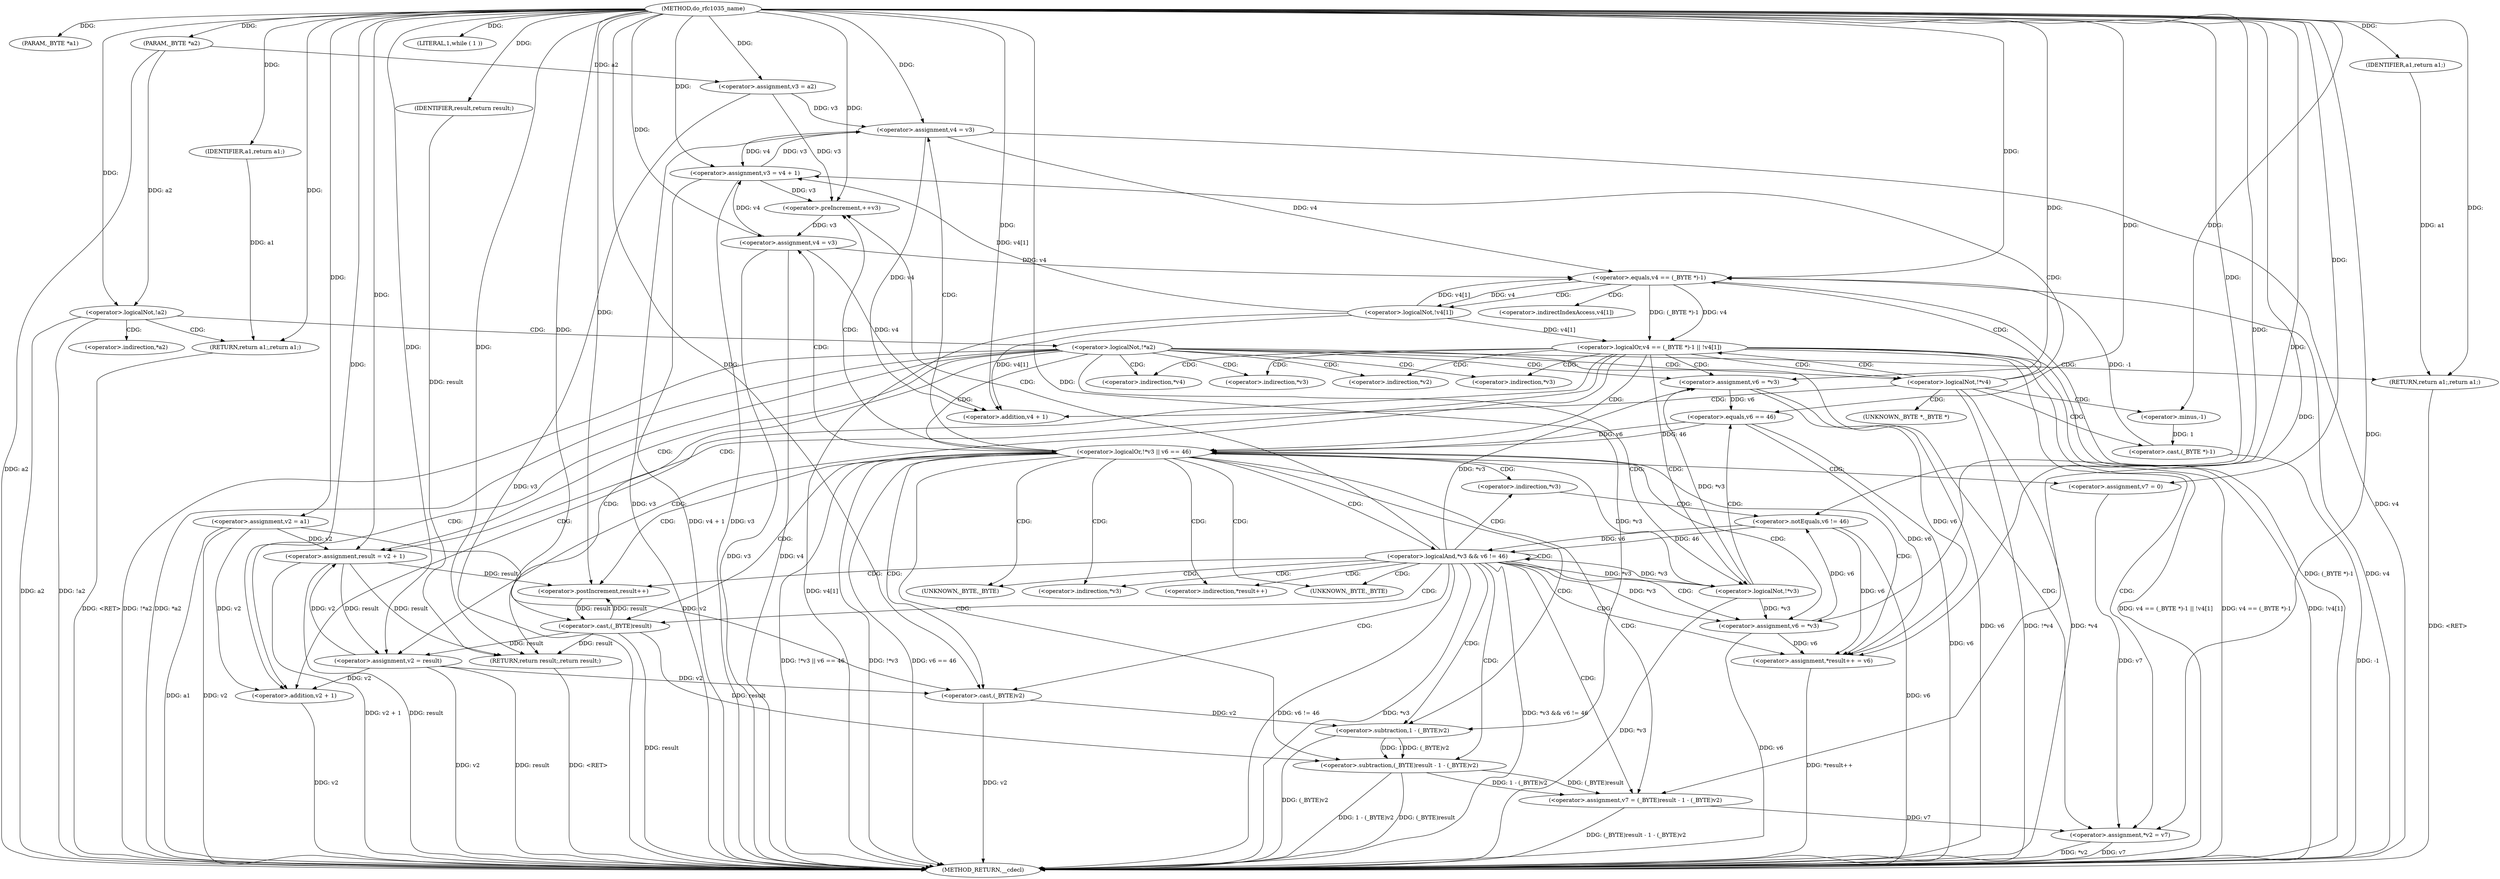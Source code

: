 digraph do_rfc1035_name {  
"1000107" [label = "(METHOD,do_rfc1035_name)" ]
"1000228" [label = "(METHOD_RETURN,__cdecl)" ]
"1000108" [label = "(PARAM,_BYTE *a1)" ]
"1000109" [label = "(PARAM,_BYTE *a2)" ]
"1000117" [label = "(<operator>.assignment,v2 = a1)" ]
"1000120" [label = "(<operator>.assignment,v3 = a2)" ]
"1000124" [label = "(<operator>.logicalNot,!a2)" ]
"1000126" [label = "(RETURN,return a1;,return a1;)" ]
"1000127" [label = "(IDENTIFIER,a1,return a1;)" ]
"1000129" [label = "(<operator>.logicalNot,!*a2)" ]
"1000132" [label = "(RETURN,return a1;,return a1;)" ]
"1000133" [label = "(IDENTIFIER,a1,return a1;)" ]
"1000135" [label = "(LITERAL,1,while ( 1 ))" ]
"1000137" [label = "(<operator>.assignment,result = v2 + 1)" ]
"1000139" [label = "(<operator>.addition,v2 + 1)" ]
"1000142" [label = "(<operator>.assignment,v6 = *v3)" ]
"1000147" [label = "(<operator>.logicalOr,!*v3 || v6 == 46)" ]
"1000148" [label = "(<operator>.logicalNot,!*v3)" ]
"1000151" [label = "(<operator>.equals,v6 == 46)" ]
"1000155" [label = "(<operator>.assignment,v4 = v3)" ]
"1000158" [label = "(<operator>.assignment,v7 = 0)" ]
"1000165" [label = "(<operator>.assignment,*result++ = v6)" ]
"1000167" [label = "(<operator>.postIncrement,result++)" ]
"1000170" [label = "(<operator>.preIncrement,++v3)" ]
"1000172" [label = "(<operator>.assignment,v7 = (_BYTE)result - 1 - (_BYTE)v2)" ]
"1000174" [label = "(<operator>.subtraction,(_BYTE)result - 1 - (_BYTE)v2)" ]
"1000175" [label = "(<operator>.cast,(_BYTE)result)" ]
"1000178" [label = "(<operator>.subtraction,1 - (_BYTE)v2)" ]
"1000180" [label = "(<operator>.cast,(_BYTE)v2)" ]
"1000183" [label = "(<operator>.assignment,v6 = *v3)" ]
"1000187" [label = "(<operator>.logicalAnd,*v3 && v6 != 46)" ]
"1000190" [label = "(<operator>.notEquals,v6 != 46)" ]
"1000193" [label = "(<operator>.assignment,v4 = v3)" ]
"1000196" [label = "(<operator>.assignment,*v2 = v7)" ]
"1000201" [label = "(<operator>.logicalNot,!*v4)" ]
"1000205" [label = "(<operator>.assignment,v3 = v4 + 1)" ]
"1000207" [label = "(<operator>.addition,v4 + 1)" ]
"1000211" [label = "(<operator>.logicalOr,v4 == (_BYTE *)-1 || !v4[1])" ]
"1000212" [label = "(<operator>.equals,v4 == (_BYTE *)-1)" ]
"1000214" [label = "(<operator>.cast,(_BYTE *)-1)" ]
"1000216" [label = "(<operator>.minus,-1)" ]
"1000218" [label = "(<operator>.logicalNot,!v4[1])" ]
"1000223" [label = "(<operator>.assignment,v2 = result)" ]
"1000226" [label = "(RETURN,return result;,return result;)" ]
"1000227" [label = "(IDENTIFIER,result,return result;)" ]
"1000130" [label = "(<operator>.indirection,*a2)" ]
"1000144" [label = "(<operator>.indirection,*v3)" ]
"1000149" [label = "(<operator>.indirection,*v3)" ]
"1000166" [label = "(<operator>.indirection,*result++)" ]
"1000176" [label = "(UNKNOWN,_BYTE,_BYTE)" ]
"1000181" [label = "(UNKNOWN,_BYTE,_BYTE)" ]
"1000185" [label = "(<operator>.indirection,*v3)" ]
"1000188" [label = "(<operator>.indirection,*v3)" ]
"1000197" [label = "(<operator>.indirection,*v2)" ]
"1000202" [label = "(<operator>.indirection,*v4)" ]
"1000215" [label = "(UNKNOWN,_BYTE *,_BYTE *)" ]
"1000219" [label = "(<operator>.indirectIndexAccess,v4[1])" ]
  "1000126" -> "1000228"  [ label = "DDG: <RET>"] 
  "1000226" -> "1000228"  [ label = "DDG: <RET>"] 
  "1000137" -> "1000228"  [ label = "DDG: result"] 
  "1000205" -> "1000228"  [ label = "DDG: v4 + 1"] 
  "1000187" -> "1000228"  [ label = "DDG: *v3"] 
  "1000124" -> "1000228"  [ label = "DDG: a2"] 
  "1000187" -> "1000228"  [ label = "DDG: *v3 && v6 != 46"] 
  "1000139" -> "1000228"  [ label = "DDG: v2"] 
  "1000193" -> "1000228"  [ label = "DDG: v3"] 
  "1000211" -> "1000228"  [ label = "DDG: v4 == (_BYTE *)-1"] 
  "1000211" -> "1000228"  [ label = "DDG: !v4[1]"] 
  "1000193" -> "1000228"  [ label = "DDG: v4"] 
  "1000142" -> "1000228"  [ label = "DDG: v6"] 
  "1000190" -> "1000228"  [ label = "DDG: v6"] 
  "1000196" -> "1000228"  [ label = "DDG: v7"] 
  "1000137" -> "1000228"  [ label = "DDG: v2 + 1"] 
  "1000109" -> "1000228"  [ label = "DDG: a2"] 
  "1000165" -> "1000228"  [ label = "DDG: *result++"] 
  "1000172" -> "1000228"  [ label = "DDG: (_BYTE)result - 1 - (_BYTE)v2"] 
  "1000124" -> "1000228"  [ label = "DDG: !a2"] 
  "1000117" -> "1000228"  [ label = "DDG: v2"] 
  "1000183" -> "1000228"  [ label = "DDG: v6"] 
  "1000212" -> "1000228"  [ label = "DDG: v4"] 
  "1000155" -> "1000228"  [ label = "DDG: v3"] 
  "1000174" -> "1000228"  [ label = "DDG: 1 - (_BYTE)v2"] 
  "1000211" -> "1000228"  [ label = "DDG: v4 == (_BYTE *)-1 || !v4[1]"] 
  "1000151" -> "1000228"  [ label = "DDG: v6"] 
  "1000120" -> "1000228"  [ label = "DDG: v3"] 
  "1000129" -> "1000228"  [ label = "DDG: *a2"] 
  "1000212" -> "1000228"  [ label = "DDG: (_BYTE *)-1"] 
  "1000117" -> "1000228"  [ label = "DDG: a1"] 
  "1000223" -> "1000228"  [ label = "DDG: v2"] 
  "1000148" -> "1000228"  [ label = "DDG: *v3"] 
  "1000178" -> "1000228"  [ label = "DDG: (_BYTE)v2"] 
  "1000180" -> "1000228"  [ label = "DDG: v2"] 
  "1000147" -> "1000228"  [ label = "DDG: !*v3 || v6 == 46"] 
  "1000147" -> "1000228"  [ label = "DDG: !*v3"] 
  "1000187" -> "1000228"  [ label = "DDG: v6 != 46"] 
  "1000223" -> "1000228"  [ label = "DDG: result"] 
  "1000155" -> "1000228"  [ label = "DDG: v4"] 
  "1000201" -> "1000228"  [ label = "DDG: !*v4"] 
  "1000205" -> "1000228"  [ label = "DDG: v3"] 
  "1000175" -> "1000228"  [ label = "DDG: result"] 
  "1000214" -> "1000228"  [ label = "DDG: -1"] 
  "1000129" -> "1000228"  [ label = "DDG: !*a2"] 
  "1000174" -> "1000228"  [ label = "DDG: (_BYTE)result"] 
  "1000201" -> "1000228"  [ label = "DDG: *v4"] 
  "1000196" -> "1000228"  [ label = "DDG: *v2"] 
  "1000218" -> "1000228"  [ label = "DDG: v4[1]"] 
  "1000147" -> "1000228"  [ label = "DDG: v6 == 46"] 
  "1000132" -> "1000228"  [ label = "DDG: <RET>"] 
  "1000107" -> "1000108"  [ label = "DDG: "] 
  "1000107" -> "1000109"  [ label = "DDG: "] 
  "1000107" -> "1000117"  [ label = "DDG: "] 
  "1000109" -> "1000120"  [ label = "DDG: a2"] 
  "1000107" -> "1000120"  [ label = "DDG: "] 
  "1000109" -> "1000124"  [ label = "DDG: a2"] 
  "1000107" -> "1000124"  [ label = "DDG: "] 
  "1000127" -> "1000126"  [ label = "DDG: a1"] 
  "1000107" -> "1000126"  [ label = "DDG: "] 
  "1000107" -> "1000127"  [ label = "DDG: "] 
  "1000133" -> "1000132"  [ label = "DDG: a1"] 
  "1000107" -> "1000132"  [ label = "DDG: "] 
  "1000107" -> "1000133"  [ label = "DDG: "] 
  "1000107" -> "1000135"  [ label = "DDG: "] 
  "1000117" -> "1000137"  [ label = "DDG: v2"] 
  "1000223" -> "1000137"  [ label = "DDG: v2"] 
  "1000107" -> "1000137"  [ label = "DDG: "] 
  "1000117" -> "1000139"  [ label = "DDG: v2"] 
  "1000223" -> "1000139"  [ label = "DDG: v2"] 
  "1000107" -> "1000139"  [ label = "DDG: "] 
  "1000148" -> "1000142"  [ label = "DDG: *v3"] 
  "1000187" -> "1000142"  [ label = "DDG: *v3"] 
  "1000107" -> "1000142"  [ label = "DDG: "] 
  "1000148" -> "1000147"  [ label = "DDG: *v3"] 
  "1000187" -> "1000148"  [ label = "DDG: *v3"] 
  "1000151" -> "1000147"  [ label = "DDG: v6"] 
  "1000151" -> "1000147"  [ label = "DDG: 46"] 
  "1000142" -> "1000151"  [ label = "DDG: v6"] 
  "1000107" -> "1000151"  [ label = "DDG: "] 
  "1000120" -> "1000155"  [ label = "DDG: v3"] 
  "1000205" -> "1000155"  [ label = "DDG: v3"] 
  "1000107" -> "1000155"  [ label = "DDG: "] 
  "1000107" -> "1000158"  [ label = "DDG: "] 
  "1000142" -> "1000165"  [ label = "DDG: v6"] 
  "1000190" -> "1000165"  [ label = "DDG: v6"] 
  "1000183" -> "1000165"  [ label = "DDG: v6"] 
  "1000151" -> "1000165"  [ label = "DDG: v6"] 
  "1000107" -> "1000165"  [ label = "DDG: "] 
  "1000137" -> "1000167"  [ label = "DDG: result"] 
  "1000175" -> "1000167"  [ label = "DDG: result"] 
  "1000107" -> "1000167"  [ label = "DDG: "] 
  "1000120" -> "1000170"  [ label = "DDG: v3"] 
  "1000205" -> "1000170"  [ label = "DDG: v3"] 
  "1000107" -> "1000170"  [ label = "DDG: "] 
  "1000174" -> "1000172"  [ label = "DDG: (_BYTE)result"] 
  "1000174" -> "1000172"  [ label = "DDG: 1 - (_BYTE)v2"] 
  "1000107" -> "1000172"  [ label = "DDG: "] 
  "1000175" -> "1000174"  [ label = "DDG: result"] 
  "1000167" -> "1000175"  [ label = "DDG: result"] 
  "1000107" -> "1000175"  [ label = "DDG: "] 
  "1000178" -> "1000174"  [ label = "DDG: 1"] 
  "1000178" -> "1000174"  [ label = "DDG: (_BYTE)v2"] 
  "1000107" -> "1000178"  [ label = "DDG: "] 
  "1000180" -> "1000178"  [ label = "DDG: v2"] 
  "1000107" -> "1000180"  [ label = "DDG: "] 
  "1000117" -> "1000180"  [ label = "DDG: v2"] 
  "1000223" -> "1000180"  [ label = "DDG: v2"] 
  "1000148" -> "1000183"  [ label = "DDG: *v3"] 
  "1000187" -> "1000183"  [ label = "DDG: *v3"] 
  "1000107" -> "1000183"  [ label = "DDG: "] 
  "1000148" -> "1000187"  [ label = "DDG: *v3"] 
  "1000190" -> "1000187"  [ label = "DDG: v6"] 
  "1000190" -> "1000187"  [ label = "DDG: 46"] 
  "1000183" -> "1000190"  [ label = "DDG: v6"] 
  "1000107" -> "1000190"  [ label = "DDG: "] 
  "1000170" -> "1000193"  [ label = "DDG: v3"] 
  "1000107" -> "1000193"  [ label = "DDG: "] 
  "1000158" -> "1000196"  [ label = "DDG: v7"] 
  "1000172" -> "1000196"  [ label = "DDG: v7"] 
  "1000107" -> "1000196"  [ label = "DDG: "] 
  "1000193" -> "1000205"  [ label = "DDG: v4"] 
  "1000155" -> "1000205"  [ label = "DDG: v4"] 
  "1000218" -> "1000205"  [ label = "DDG: v4[1]"] 
  "1000107" -> "1000205"  [ label = "DDG: "] 
  "1000193" -> "1000207"  [ label = "DDG: v4"] 
  "1000155" -> "1000207"  [ label = "DDG: v4"] 
  "1000218" -> "1000207"  [ label = "DDG: v4[1]"] 
  "1000107" -> "1000207"  [ label = "DDG: "] 
  "1000212" -> "1000211"  [ label = "DDG: v4"] 
  "1000212" -> "1000211"  [ label = "DDG: (_BYTE *)-1"] 
  "1000218" -> "1000212"  [ label = "DDG: v4[1]"] 
  "1000107" -> "1000212"  [ label = "DDG: "] 
  "1000193" -> "1000212"  [ label = "DDG: v4"] 
  "1000155" -> "1000212"  [ label = "DDG: v4"] 
  "1000214" -> "1000212"  [ label = "DDG: -1"] 
  "1000216" -> "1000214"  [ label = "DDG: 1"] 
  "1000107" -> "1000216"  [ label = "DDG: "] 
  "1000218" -> "1000211"  [ label = "DDG: v4[1]"] 
  "1000212" -> "1000218"  [ label = "DDG: v4"] 
  "1000137" -> "1000223"  [ label = "DDG: result"] 
  "1000175" -> "1000223"  [ label = "DDG: result"] 
  "1000107" -> "1000223"  [ label = "DDG: "] 
  "1000227" -> "1000226"  [ label = "DDG: result"] 
  "1000137" -> "1000226"  [ label = "DDG: result"] 
  "1000175" -> "1000226"  [ label = "DDG: result"] 
  "1000107" -> "1000226"  [ label = "DDG: "] 
  "1000107" -> "1000227"  [ label = "DDG: "] 
  "1000124" -> "1000126"  [ label = "CDG: "] 
  "1000124" -> "1000130"  [ label = "CDG: "] 
  "1000124" -> "1000129"  [ label = "CDG: "] 
  "1000129" -> "1000226"  [ label = "CDG: "] 
  "1000129" -> "1000132"  [ label = "CDG: "] 
  "1000129" -> "1000202"  [ label = "CDG: "] 
  "1000129" -> "1000201"  [ label = "CDG: "] 
  "1000129" -> "1000197"  [ label = "CDG: "] 
  "1000129" -> "1000196"  [ label = "CDG: "] 
  "1000129" -> "1000144"  [ label = "CDG: "] 
  "1000129" -> "1000142"  [ label = "CDG: "] 
  "1000129" -> "1000139"  [ label = "CDG: "] 
  "1000129" -> "1000137"  [ label = "CDG: "] 
  "1000129" -> "1000149"  [ label = "CDG: "] 
  "1000129" -> "1000148"  [ label = "CDG: "] 
  "1000129" -> "1000147"  [ label = "CDG: "] 
  "1000147" -> "1000176"  [ label = "CDG: "] 
  "1000147" -> "1000175"  [ label = "CDG: "] 
  "1000147" -> "1000174"  [ label = "CDG: "] 
  "1000147" -> "1000172"  [ label = "CDG: "] 
  "1000147" -> "1000170"  [ label = "CDG: "] 
  "1000147" -> "1000167"  [ label = "CDG: "] 
  "1000147" -> "1000166"  [ label = "CDG: "] 
  "1000147" -> "1000165"  [ label = "CDG: "] 
  "1000147" -> "1000188"  [ label = "CDG: "] 
  "1000147" -> "1000187"  [ label = "CDG: "] 
  "1000147" -> "1000185"  [ label = "CDG: "] 
  "1000147" -> "1000183"  [ label = "CDG: "] 
  "1000147" -> "1000181"  [ label = "CDG: "] 
  "1000147" -> "1000180"  [ label = "CDG: "] 
  "1000147" -> "1000178"  [ label = "CDG: "] 
  "1000147" -> "1000193"  [ label = "CDG: "] 
  "1000147" -> "1000158"  [ label = "CDG: "] 
  "1000147" -> "1000155"  [ label = "CDG: "] 
  "1000148" -> "1000151"  [ label = "CDG: "] 
  "1000187" -> "1000176"  [ label = "CDG: "] 
  "1000187" -> "1000175"  [ label = "CDG: "] 
  "1000187" -> "1000174"  [ label = "CDG: "] 
  "1000187" -> "1000172"  [ label = "CDG: "] 
  "1000187" -> "1000170"  [ label = "CDG: "] 
  "1000187" -> "1000167"  [ label = "CDG: "] 
  "1000187" -> "1000166"  [ label = "CDG: "] 
  "1000187" -> "1000165"  [ label = "CDG: "] 
  "1000187" -> "1000188"  [ label = "CDG: "] 
  "1000187" -> "1000187"  [ label = "CDG: "] 
  "1000187" -> "1000185"  [ label = "CDG: "] 
  "1000187" -> "1000183"  [ label = "CDG: "] 
  "1000187" -> "1000181"  [ label = "CDG: "] 
  "1000187" -> "1000180"  [ label = "CDG: "] 
  "1000187" -> "1000178"  [ label = "CDG: "] 
  "1000188" -> "1000190"  [ label = "CDG: "] 
  "1000201" -> "1000207"  [ label = "CDG: "] 
  "1000201" -> "1000205"  [ label = "CDG: "] 
  "1000201" -> "1000216"  [ label = "CDG: "] 
  "1000201" -> "1000215"  [ label = "CDG: "] 
  "1000201" -> "1000214"  [ label = "CDG: "] 
  "1000201" -> "1000212"  [ label = "CDG: "] 
  "1000201" -> "1000211"  [ label = "CDG: "] 
  "1000211" -> "1000223"  [ label = "CDG: "] 
  "1000211" -> "1000202"  [ label = "CDG: "] 
  "1000211" -> "1000201"  [ label = "CDG: "] 
  "1000211" -> "1000197"  [ label = "CDG: "] 
  "1000211" -> "1000196"  [ label = "CDG: "] 
  "1000211" -> "1000144"  [ label = "CDG: "] 
  "1000211" -> "1000142"  [ label = "CDG: "] 
  "1000211" -> "1000139"  [ label = "CDG: "] 
  "1000211" -> "1000137"  [ label = "CDG: "] 
  "1000211" -> "1000149"  [ label = "CDG: "] 
  "1000211" -> "1000148"  [ label = "CDG: "] 
  "1000211" -> "1000147"  [ label = "CDG: "] 
  "1000212" -> "1000219"  [ label = "CDG: "] 
  "1000212" -> "1000218"  [ label = "CDG: "] 
}
